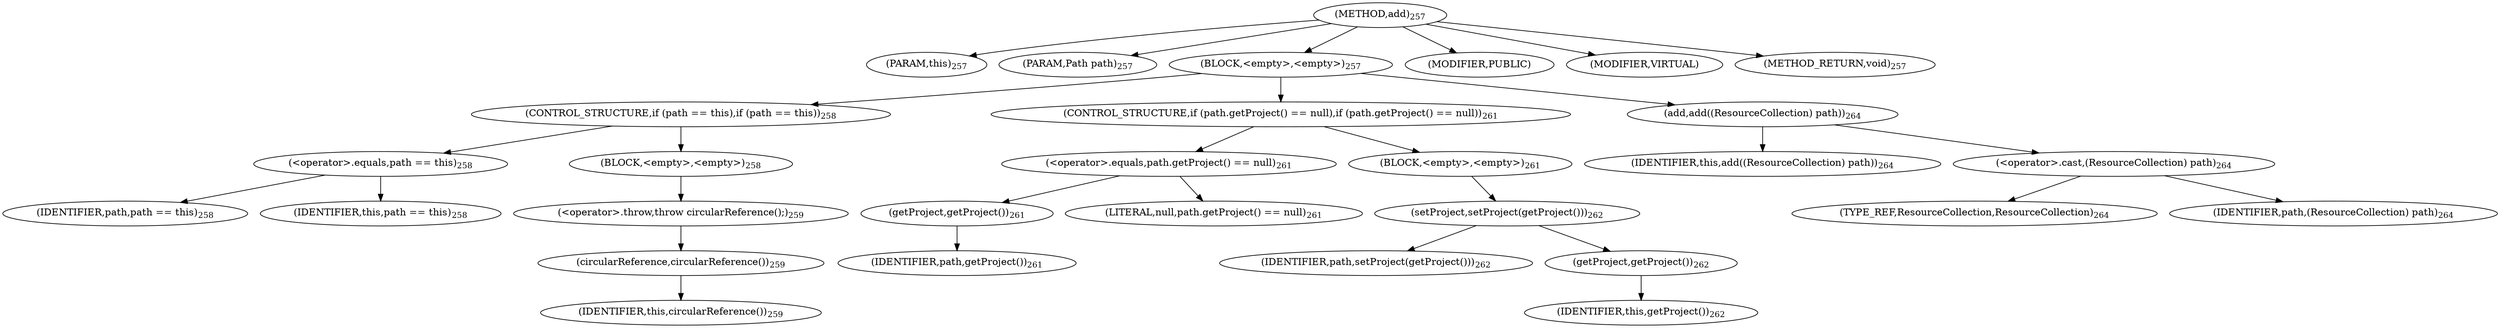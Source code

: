 digraph "add" {  
"425" [label = <(METHOD,add)<SUB>257</SUB>> ]
"58" [label = <(PARAM,this)<SUB>257</SUB>> ]
"426" [label = <(PARAM,Path path)<SUB>257</SUB>> ]
"427" [label = <(BLOCK,&lt;empty&gt;,&lt;empty&gt;)<SUB>257</SUB>> ]
"428" [label = <(CONTROL_STRUCTURE,if (path == this),if (path == this))<SUB>258</SUB>> ]
"429" [label = <(&lt;operator&gt;.equals,path == this)<SUB>258</SUB>> ]
"430" [label = <(IDENTIFIER,path,path == this)<SUB>258</SUB>> ]
"57" [label = <(IDENTIFIER,this,path == this)<SUB>258</SUB>> ]
"431" [label = <(BLOCK,&lt;empty&gt;,&lt;empty&gt;)<SUB>258</SUB>> ]
"432" [label = <(&lt;operator&gt;.throw,throw circularReference();)<SUB>259</SUB>> ]
"433" [label = <(circularReference,circularReference())<SUB>259</SUB>> ]
"59" [label = <(IDENTIFIER,this,circularReference())<SUB>259</SUB>> ]
"434" [label = <(CONTROL_STRUCTURE,if (path.getProject() == null),if (path.getProject() == null))<SUB>261</SUB>> ]
"435" [label = <(&lt;operator&gt;.equals,path.getProject() == null)<SUB>261</SUB>> ]
"436" [label = <(getProject,getProject())<SUB>261</SUB>> ]
"437" [label = <(IDENTIFIER,path,getProject())<SUB>261</SUB>> ]
"438" [label = <(LITERAL,null,path.getProject() == null)<SUB>261</SUB>> ]
"439" [label = <(BLOCK,&lt;empty&gt;,&lt;empty&gt;)<SUB>261</SUB>> ]
"440" [label = <(setProject,setProject(getProject()))<SUB>262</SUB>> ]
"441" [label = <(IDENTIFIER,path,setProject(getProject()))<SUB>262</SUB>> ]
"442" [label = <(getProject,getProject())<SUB>262</SUB>> ]
"60" [label = <(IDENTIFIER,this,getProject())<SUB>262</SUB>> ]
"443" [label = <(add,add((ResourceCollection) path))<SUB>264</SUB>> ]
"61" [label = <(IDENTIFIER,this,add((ResourceCollection) path))<SUB>264</SUB>> ]
"444" [label = <(&lt;operator&gt;.cast,(ResourceCollection) path)<SUB>264</SUB>> ]
"445" [label = <(TYPE_REF,ResourceCollection,ResourceCollection)<SUB>264</SUB>> ]
"446" [label = <(IDENTIFIER,path,(ResourceCollection) path)<SUB>264</SUB>> ]
"447" [label = <(MODIFIER,PUBLIC)> ]
"448" [label = <(MODIFIER,VIRTUAL)> ]
"449" [label = <(METHOD_RETURN,void)<SUB>257</SUB>> ]
  "425" -> "58" 
  "425" -> "426" 
  "425" -> "427" 
  "425" -> "447" 
  "425" -> "448" 
  "425" -> "449" 
  "427" -> "428" 
  "427" -> "434" 
  "427" -> "443" 
  "428" -> "429" 
  "428" -> "431" 
  "429" -> "430" 
  "429" -> "57" 
  "431" -> "432" 
  "432" -> "433" 
  "433" -> "59" 
  "434" -> "435" 
  "434" -> "439" 
  "435" -> "436" 
  "435" -> "438" 
  "436" -> "437" 
  "439" -> "440" 
  "440" -> "441" 
  "440" -> "442" 
  "442" -> "60" 
  "443" -> "61" 
  "443" -> "444" 
  "444" -> "445" 
  "444" -> "446" 
}
